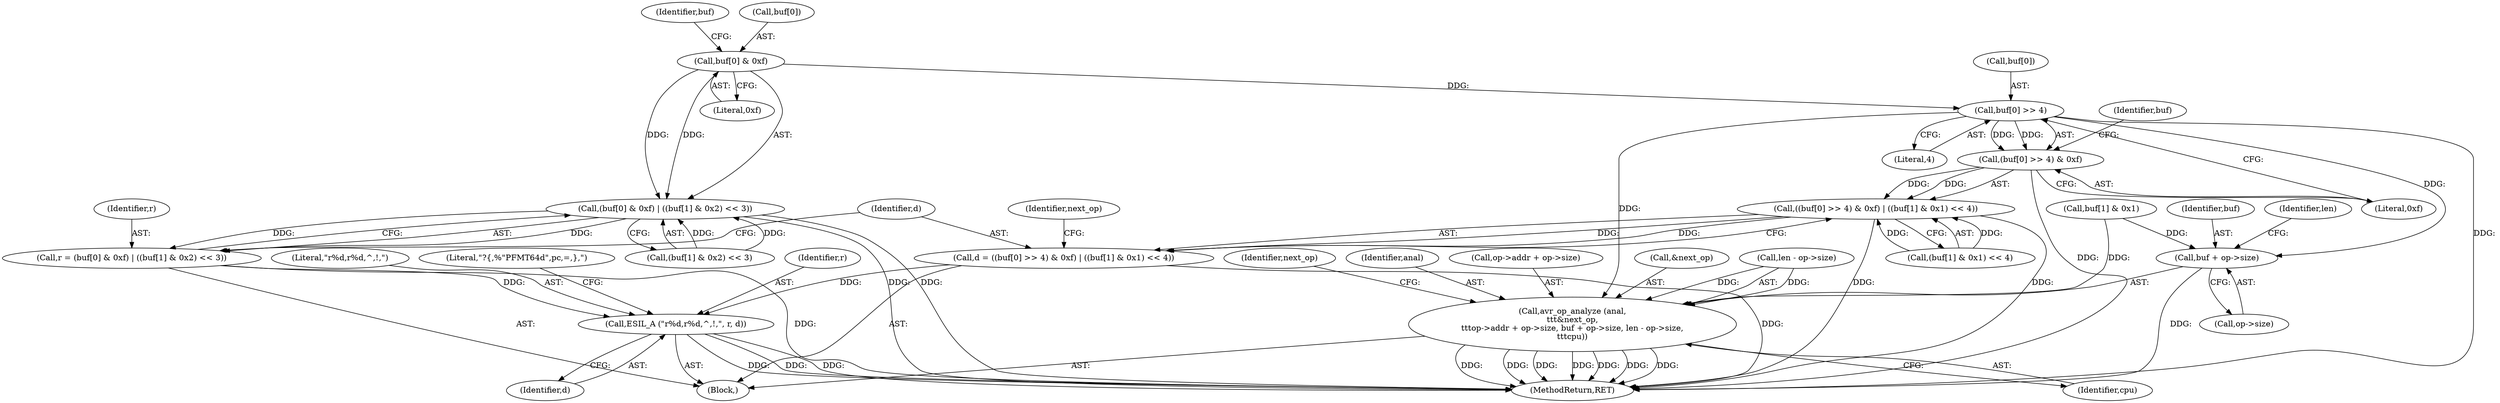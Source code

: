 digraph "0_radare2_9d348bcc2c4bbd3805e7eec97b594be9febbdf9a@array" {
"1000111" [label="(Call,buf[0] & 0xf)"];
"1000110" [label="(Call,(buf[0] & 0xf) | ((buf[1] & 0x2) << 3))"];
"1000108" [label="(Call,r = (buf[0] & 0xf) | ((buf[1] & 0x2) << 3))"];
"1000189" [label="(Call,ESIL_A (\"r%d,r%d,^,!,\", r, d))"];
"1000128" [label="(Call,buf[0] >> 4)"];
"1000127" [label="(Call,(buf[0] >> 4) & 0xf)"];
"1000126" [label="(Call,((buf[0] >> 4) & 0xf) | ((buf[1] & 0x1) << 4))"];
"1000124" [label="(Call,d = ((buf[0] >> 4) & 0xf) | ((buf[1] & 0x1) << 4))"];
"1000144" [label="(Call,avr_op_analyze (anal,\n\t\t\t&next_op,\n\t\t\top->addr + op->size, buf + op->size, len - op->size,\n\t\t\tcpu))"];
"1000155" [label="(Call,buf + op->size)"];
"1000157" [label="(Call,op->size)"];
"1000119" [label="(Identifier,buf)"];
"1000110" [label="(Call,(buf[0] & 0xf) | ((buf[1] & 0x2) << 3))"];
"1000156" [label="(Identifier,buf)"];
"1000108" [label="(Call,r = (buf[0] & 0xf) | ((buf[1] & 0x2) << 3))"];
"1000115" [label="(Literal,0xf)"];
"1000155" [label="(Call,buf + op->size)"];
"1000161" [label="(Identifier,len)"];
"1000129" [label="(Call,buf[0])"];
"1000135" [label="(Call,buf[1] & 0x1)"];
"1000192" [label="(Identifier,d)"];
"1000111" [label="(Call,buf[0] & 0xf)"];
"1000160" [label="(Call,len - op->size)"];
"1000169" [label="(Identifier,next_op)"];
"1000106" [label="(Block,)"];
"1000112" [label="(Call,buf[0])"];
"1000165" [label="(Identifier,cpu)"];
"1000198" [label="(MethodReturn,RET)"];
"1000133" [label="(Literal,0xf)"];
"1000134" [label="(Call,(buf[1] & 0x1) << 4)"];
"1000145" [label="(Identifier,anal)"];
"1000128" [label="(Call,buf[0] >> 4)"];
"1000189" [label="(Call,ESIL_A (\"r%d,r%d,^,!,\", r, d))"];
"1000126" [label="(Call,((buf[0] >> 4) & 0xf) | ((buf[1] & 0x1) << 4))"];
"1000132" [label="(Literal,4)"];
"1000125" [label="(Identifier,d)"];
"1000116" [label="(Call,(buf[1] & 0x2) << 3)"];
"1000137" [label="(Identifier,buf)"];
"1000127" [label="(Call,(buf[0] >> 4) & 0xf)"];
"1000191" [label="(Identifier,r)"];
"1000148" [label="(Call,op->addr + op->size)"];
"1000146" [label="(Call,&next_op)"];
"1000143" [label="(Identifier,next_op)"];
"1000194" [label="(Literal,\"?{,%\"PFMT64d\",pc,=,},\")"];
"1000109" [label="(Identifier,r)"];
"1000190" [label="(Literal,\"r%d,r%d,^,!,\")"];
"1000124" [label="(Call,d = ((buf[0] >> 4) & 0xf) | ((buf[1] & 0x1) << 4))"];
"1000144" [label="(Call,avr_op_analyze (anal,\n\t\t\t&next_op,\n\t\t\top->addr + op->size, buf + op->size, len - op->size,\n\t\t\tcpu))"];
"1000111" -> "1000110"  [label="AST: "];
"1000111" -> "1000115"  [label="CFG: "];
"1000112" -> "1000111"  [label="AST: "];
"1000115" -> "1000111"  [label="AST: "];
"1000119" -> "1000111"  [label="CFG: "];
"1000111" -> "1000110"  [label="DDG: "];
"1000111" -> "1000110"  [label="DDG: "];
"1000111" -> "1000128"  [label="DDG: "];
"1000110" -> "1000108"  [label="AST: "];
"1000110" -> "1000116"  [label="CFG: "];
"1000116" -> "1000110"  [label="AST: "];
"1000108" -> "1000110"  [label="CFG: "];
"1000110" -> "1000198"  [label="DDG: "];
"1000110" -> "1000198"  [label="DDG: "];
"1000110" -> "1000108"  [label="DDG: "];
"1000110" -> "1000108"  [label="DDG: "];
"1000116" -> "1000110"  [label="DDG: "];
"1000116" -> "1000110"  [label="DDG: "];
"1000108" -> "1000106"  [label="AST: "];
"1000109" -> "1000108"  [label="AST: "];
"1000125" -> "1000108"  [label="CFG: "];
"1000108" -> "1000198"  [label="DDG: "];
"1000108" -> "1000189"  [label="DDG: "];
"1000189" -> "1000106"  [label="AST: "];
"1000189" -> "1000192"  [label="CFG: "];
"1000190" -> "1000189"  [label="AST: "];
"1000191" -> "1000189"  [label="AST: "];
"1000192" -> "1000189"  [label="AST: "];
"1000194" -> "1000189"  [label="CFG: "];
"1000189" -> "1000198"  [label="DDG: "];
"1000189" -> "1000198"  [label="DDG: "];
"1000189" -> "1000198"  [label="DDG: "];
"1000124" -> "1000189"  [label="DDG: "];
"1000128" -> "1000127"  [label="AST: "];
"1000128" -> "1000132"  [label="CFG: "];
"1000129" -> "1000128"  [label="AST: "];
"1000132" -> "1000128"  [label="AST: "];
"1000133" -> "1000128"  [label="CFG: "];
"1000128" -> "1000198"  [label="DDG: "];
"1000128" -> "1000127"  [label="DDG: "];
"1000128" -> "1000127"  [label="DDG: "];
"1000128" -> "1000144"  [label="DDG: "];
"1000128" -> "1000155"  [label="DDG: "];
"1000127" -> "1000126"  [label="AST: "];
"1000127" -> "1000133"  [label="CFG: "];
"1000133" -> "1000127"  [label="AST: "];
"1000137" -> "1000127"  [label="CFG: "];
"1000127" -> "1000198"  [label="DDG: "];
"1000127" -> "1000126"  [label="DDG: "];
"1000127" -> "1000126"  [label="DDG: "];
"1000126" -> "1000124"  [label="AST: "];
"1000126" -> "1000134"  [label="CFG: "];
"1000134" -> "1000126"  [label="AST: "];
"1000124" -> "1000126"  [label="CFG: "];
"1000126" -> "1000198"  [label="DDG: "];
"1000126" -> "1000198"  [label="DDG: "];
"1000126" -> "1000124"  [label="DDG: "];
"1000126" -> "1000124"  [label="DDG: "];
"1000134" -> "1000126"  [label="DDG: "];
"1000134" -> "1000126"  [label="DDG: "];
"1000124" -> "1000106"  [label="AST: "];
"1000125" -> "1000124"  [label="AST: "];
"1000143" -> "1000124"  [label="CFG: "];
"1000124" -> "1000198"  [label="DDG: "];
"1000144" -> "1000106"  [label="AST: "];
"1000144" -> "1000165"  [label="CFG: "];
"1000145" -> "1000144"  [label="AST: "];
"1000146" -> "1000144"  [label="AST: "];
"1000148" -> "1000144"  [label="AST: "];
"1000155" -> "1000144"  [label="AST: "];
"1000160" -> "1000144"  [label="AST: "];
"1000165" -> "1000144"  [label="AST: "];
"1000169" -> "1000144"  [label="CFG: "];
"1000144" -> "1000198"  [label="DDG: "];
"1000144" -> "1000198"  [label="DDG: "];
"1000144" -> "1000198"  [label="DDG: "];
"1000144" -> "1000198"  [label="DDG: "];
"1000144" -> "1000198"  [label="DDG: "];
"1000144" -> "1000198"  [label="DDG: "];
"1000144" -> "1000198"  [label="DDG: "];
"1000135" -> "1000144"  [label="DDG: "];
"1000160" -> "1000144"  [label="DDG: "];
"1000160" -> "1000144"  [label="DDG: "];
"1000155" -> "1000157"  [label="CFG: "];
"1000156" -> "1000155"  [label="AST: "];
"1000157" -> "1000155"  [label="AST: "];
"1000161" -> "1000155"  [label="CFG: "];
"1000155" -> "1000198"  [label="DDG: "];
"1000135" -> "1000155"  [label="DDG: "];
}
